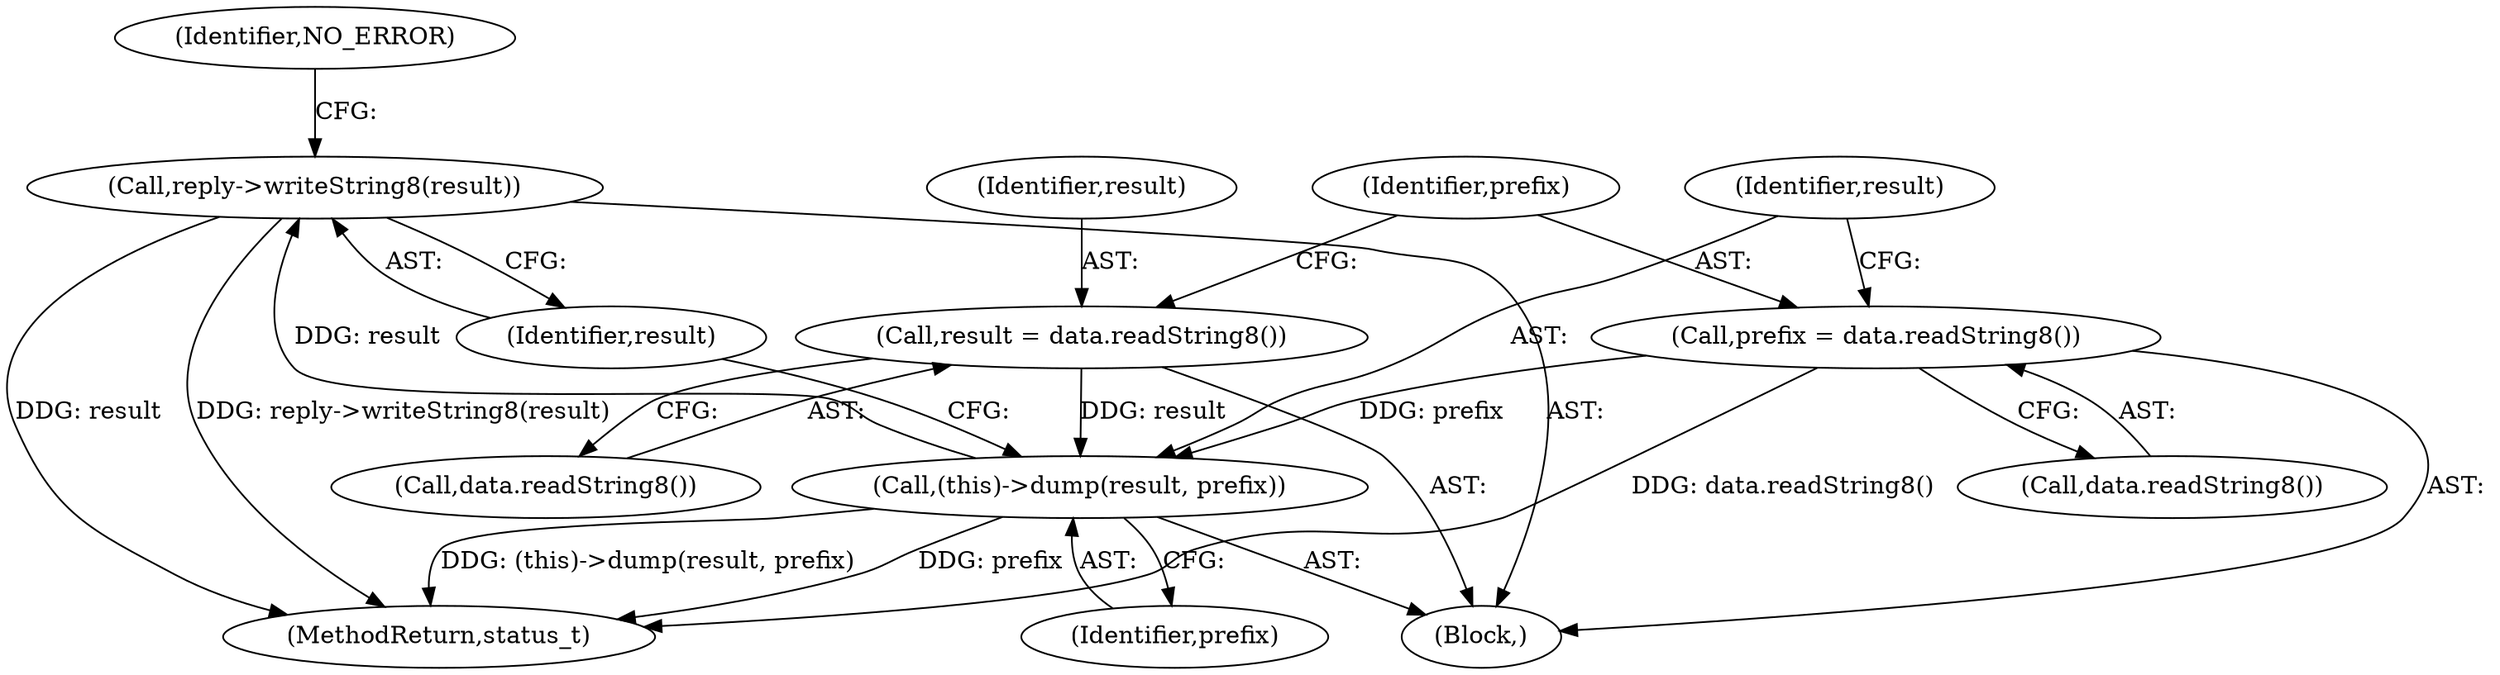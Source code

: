 digraph "0_Android_a30d7d90c4f718e46fb41a99b3d52800e1011b73@API" {
"1000505" [label="(Call,reply->writeString8(result))"];
"1000502" [label="(Call,(this)->dump(result, prefix))"];
"1000495" [label="(Call,result = data.readString8())"];
"1000499" [label="(Call,prefix = data.readString8())"];
"1000489" [label="(Block,)"];
"1000497" [label="(Call,data.readString8())"];
"1000506" [label="(Identifier,result)"];
"1000495" [label="(Call,result = data.readString8())"];
"1000505" [label="(Call,reply->writeString8(result))"];
"1000508" [label="(Identifier,NO_ERROR)"];
"1000515" [label="(MethodReturn,status_t)"];
"1000503" [label="(Identifier,result)"];
"1000500" [label="(Identifier,prefix)"];
"1000501" [label="(Call,data.readString8())"];
"1000496" [label="(Identifier,result)"];
"1000499" [label="(Call,prefix = data.readString8())"];
"1000502" [label="(Call,(this)->dump(result, prefix))"];
"1000504" [label="(Identifier,prefix)"];
"1000505" -> "1000489"  [label="AST: "];
"1000505" -> "1000506"  [label="CFG: "];
"1000506" -> "1000505"  [label="AST: "];
"1000508" -> "1000505"  [label="CFG: "];
"1000505" -> "1000515"  [label="DDG: result"];
"1000505" -> "1000515"  [label="DDG: reply->writeString8(result)"];
"1000502" -> "1000505"  [label="DDG: result"];
"1000502" -> "1000489"  [label="AST: "];
"1000502" -> "1000504"  [label="CFG: "];
"1000503" -> "1000502"  [label="AST: "];
"1000504" -> "1000502"  [label="AST: "];
"1000506" -> "1000502"  [label="CFG: "];
"1000502" -> "1000515"  [label="DDG: (this)->dump(result, prefix)"];
"1000502" -> "1000515"  [label="DDG: prefix"];
"1000495" -> "1000502"  [label="DDG: result"];
"1000499" -> "1000502"  [label="DDG: prefix"];
"1000495" -> "1000489"  [label="AST: "];
"1000495" -> "1000497"  [label="CFG: "];
"1000496" -> "1000495"  [label="AST: "];
"1000497" -> "1000495"  [label="AST: "];
"1000500" -> "1000495"  [label="CFG: "];
"1000499" -> "1000489"  [label="AST: "];
"1000499" -> "1000501"  [label="CFG: "];
"1000500" -> "1000499"  [label="AST: "];
"1000501" -> "1000499"  [label="AST: "];
"1000503" -> "1000499"  [label="CFG: "];
"1000499" -> "1000515"  [label="DDG: data.readString8()"];
}
